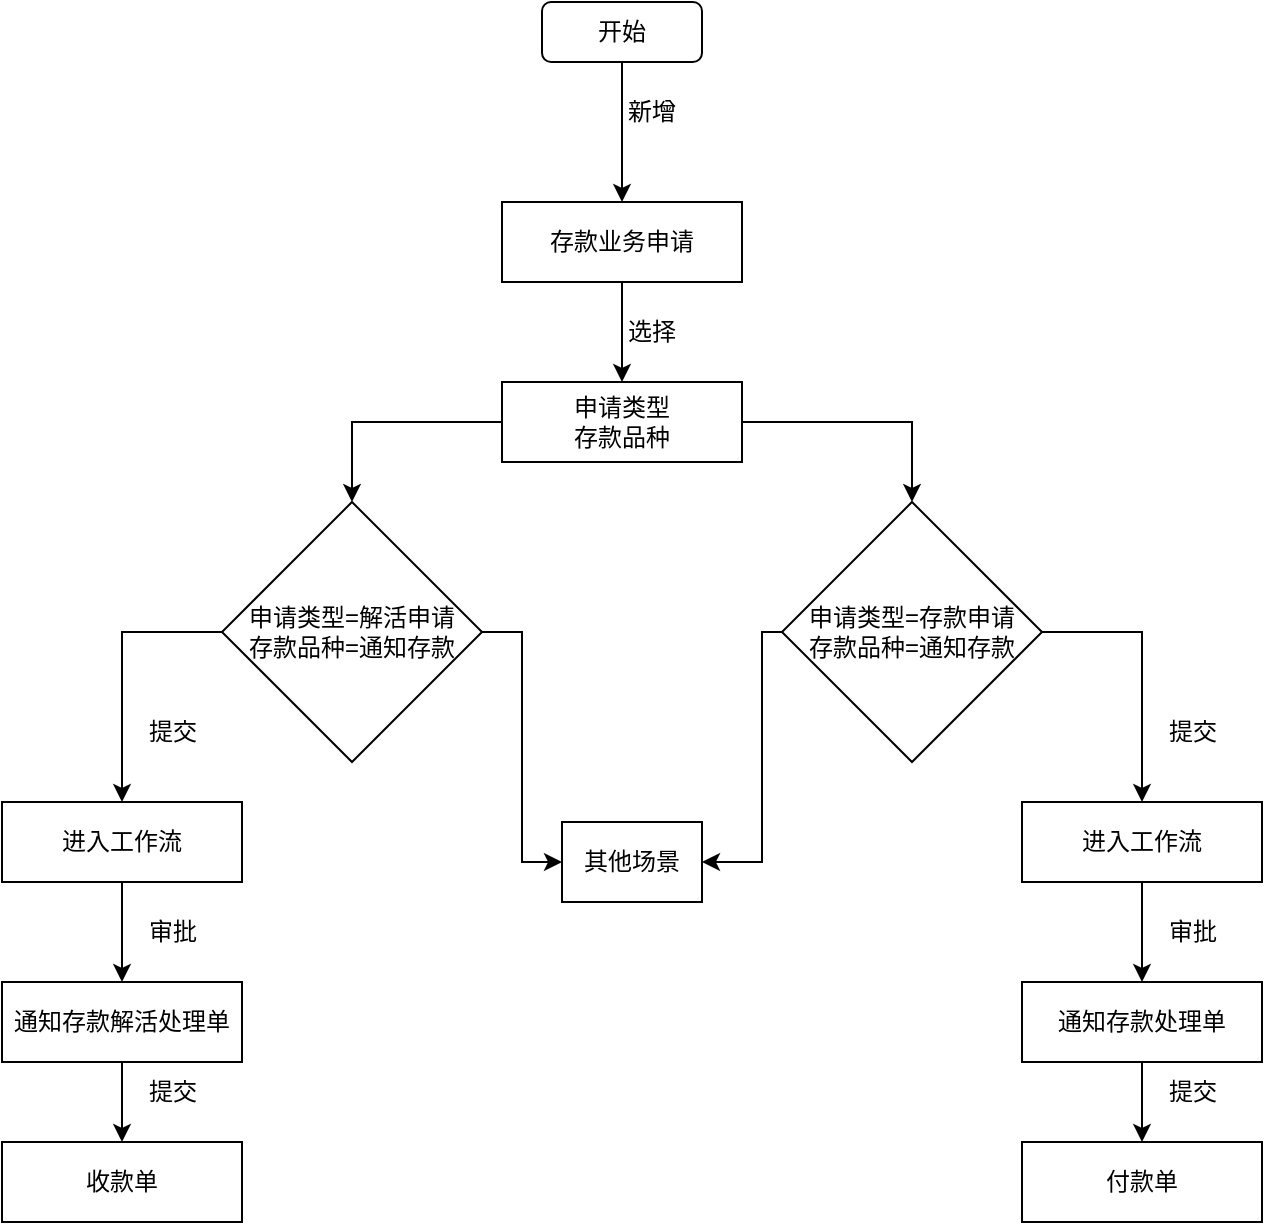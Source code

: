 <mxfile version="20.2.8" type="github">
  <diagram id="C5RBs43oDa-KdzZeNtuy" name="Page-1">
    <mxGraphModel dx="1128" dy="597" grid="1" gridSize="10" guides="1" tooltips="1" connect="1" arrows="1" fold="1" page="1" pageScale="1" pageWidth="1200" pageHeight="1920" math="0" shadow="0">
      <root>
        <mxCell id="WIyWlLk6GJQsqaUBKTNV-0" />
        <mxCell id="WIyWlLk6GJQsqaUBKTNV-1" parent="WIyWlLk6GJQsqaUBKTNV-0" />
        <mxCell id="y5GAB2u5dXnoahRUrNDX-1" style="edgeStyle=orthogonalEdgeStyle;rounded=0;orthogonalLoop=1;jettySize=auto;html=1;entryX=0.5;entryY=0;entryDx=0;entryDy=0;" edge="1" parent="WIyWlLk6GJQsqaUBKTNV-1" source="y5GAB2u5dXnoahRUrNDX-0" target="y5GAB2u5dXnoahRUrNDX-2">
          <mxGeometry relative="1" as="geometry">
            <mxPoint x="460" y="190.0" as="targetPoint" />
          </mxGeometry>
        </mxCell>
        <mxCell id="y5GAB2u5dXnoahRUrNDX-0" value="开始" style="rounded=1;whiteSpace=wrap;html=1;" vertex="1" parent="WIyWlLk6GJQsqaUBKTNV-1">
          <mxGeometry x="420" y="110" width="80" height="30" as="geometry" />
        </mxCell>
        <mxCell id="y5GAB2u5dXnoahRUrNDX-4" style="edgeStyle=orthogonalEdgeStyle;rounded=0;orthogonalLoop=1;jettySize=auto;html=1;" edge="1" parent="WIyWlLk6GJQsqaUBKTNV-1" source="y5GAB2u5dXnoahRUrNDX-2" target="y5GAB2u5dXnoahRUrNDX-7">
          <mxGeometry relative="1" as="geometry">
            <mxPoint x="460" y="320.0" as="targetPoint" />
          </mxGeometry>
        </mxCell>
        <mxCell id="y5GAB2u5dXnoahRUrNDX-2" value="存款业务申请" style="rounded=0;whiteSpace=wrap;html=1;" vertex="1" parent="WIyWlLk6GJQsqaUBKTNV-1">
          <mxGeometry x="400" y="210" width="120" height="40" as="geometry" />
        </mxCell>
        <mxCell id="y5GAB2u5dXnoahRUrNDX-3" value="新增" style="text;html=1;strokeColor=none;fillColor=none;align=center;verticalAlign=middle;whiteSpace=wrap;rounded=0;" vertex="1" parent="WIyWlLk6GJQsqaUBKTNV-1">
          <mxGeometry x="430" y="150" width="90" height="30" as="geometry" />
        </mxCell>
        <mxCell id="y5GAB2u5dXnoahRUrNDX-8" style="edgeStyle=orthogonalEdgeStyle;rounded=0;orthogonalLoop=1;jettySize=auto;html=1;entryX=0.5;entryY=0;entryDx=0;entryDy=0;" edge="1" parent="WIyWlLk6GJQsqaUBKTNV-1" source="y5GAB2u5dXnoahRUrNDX-7" target="y5GAB2u5dXnoahRUrNDX-9">
          <mxGeometry relative="1" as="geometry">
            <mxPoint x="350" y="400.0" as="targetPoint" />
          </mxGeometry>
        </mxCell>
        <mxCell id="y5GAB2u5dXnoahRUrNDX-12" style="edgeStyle=orthogonalEdgeStyle;rounded=0;orthogonalLoop=1;jettySize=auto;html=1;" edge="1" parent="WIyWlLk6GJQsqaUBKTNV-1" source="y5GAB2u5dXnoahRUrNDX-7" target="y5GAB2u5dXnoahRUrNDX-11">
          <mxGeometry relative="1" as="geometry" />
        </mxCell>
        <mxCell id="y5GAB2u5dXnoahRUrNDX-7" value="申请类型&lt;br&gt;存款品种" style="rounded=0;whiteSpace=wrap;html=1;" vertex="1" parent="WIyWlLk6GJQsqaUBKTNV-1">
          <mxGeometry x="400" y="300" width="120" height="40" as="geometry" />
        </mxCell>
        <mxCell id="y5GAB2u5dXnoahRUrNDX-16" style="edgeStyle=orthogonalEdgeStyle;rounded=0;orthogonalLoop=1;jettySize=auto;html=1;" edge="1" parent="WIyWlLk6GJQsqaUBKTNV-1" source="y5GAB2u5dXnoahRUrNDX-9" target="y5GAB2u5dXnoahRUrNDX-15">
          <mxGeometry relative="1" as="geometry">
            <Array as="points">
              <mxPoint x="210" y="425" />
            </Array>
          </mxGeometry>
        </mxCell>
        <mxCell id="y5GAB2u5dXnoahRUrNDX-35" style="edgeStyle=orthogonalEdgeStyle;rounded=0;orthogonalLoop=1;jettySize=auto;html=1;" edge="1" parent="WIyWlLk6GJQsqaUBKTNV-1" source="y5GAB2u5dXnoahRUrNDX-9" target="y5GAB2u5dXnoahRUrNDX-36">
          <mxGeometry relative="1" as="geometry">
            <mxPoint x="430" y="510" as="targetPoint" />
            <Array as="points">
              <mxPoint x="410" y="425" />
              <mxPoint x="410" y="540" />
            </Array>
          </mxGeometry>
        </mxCell>
        <mxCell id="y5GAB2u5dXnoahRUrNDX-9" value="申请类型=解活申请&lt;br&gt;存款品种=通知存款" style="rhombus;whiteSpace=wrap;html=1;" vertex="1" parent="WIyWlLk6GJQsqaUBKTNV-1">
          <mxGeometry x="260" y="360" width="130" height="130" as="geometry" />
        </mxCell>
        <mxCell id="y5GAB2u5dXnoahRUrNDX-10" value="选择" style="text;html=1;strokeColor=none;fillColor=none;align=center;verticalAlign=middle;whiteSpace=wrap;rounded=0;" vertex="1" parent="WIyWlLk6GJQsqaUBKTNV-1">
          <mxGeometry x="430" y="260" width="90" height="30" as="geometry" />
        </mxCell>
        <mxCell id="y5GAB2u5dXnoahRUrNDX-28" style="edgeStyle=orthogonalEdgeStyle;rounded=0;orthogonalLoop=1;jettySize=auto;html=1;" edge="1" parent="WIyWlLk6GJQsqaUBKTNV-1" source="y5GAB2u5dXnoahRUrNDX-11" target="y5GAB2u5dXnoahRUrNDX-24">
          <mxGeometry relative="1" as="geometry">
            <Array as="points">
              <mxPoint x="720" y="425" />
            </Array>
          </mxGeometry>
        </mxCell>
        <mxCell id="y5GAB2u5dXnoahRUrNDX-38" style="edgeStyle=orthogonalEdgeStyle;rounded=0;orthogonalLoop=1;jettySize=auto;html=1;" edge="1" parent="WIyWlLk6GJQsqaUBKTNV-1" source="y5GAB2u5dXnoahRUrNDX-11" target="y5GAB2u5dXnoahRUrNDX-36">
          <mxGeometry relative="1" as="geometry">
            <Array as="points">
              <mxPoint x="530" y="425" />
              <mxPoint x="530" y="540" />
            </Array>
          </mxGeometry>
        </mxCell>
        <mxCell id="y5GAB2u5dXnoahRUrNDX-11" value="申请类型=存款申请&lt;br&gt;存款品种=通知存款" style="rhombus;whiteSpace=wrap;html=1;" vertex="1" parent="WIyWlLk6GJQsqaUBKTNV-1">
          <mxGeometry x="540" y="360" width="130" height="130" as="geometry" />
        </mxCell>
        <mxCell id="y5GAB2u5dXnoahRUrNDX-19" style="edgeStyle=orthogonalEdgeStyle;rounded=0;orthogonalLoop=1;jettySize=auto;html=1;" edge="1" parent="WIyWlLk6GJQsqaUBKTNV-1" source="y5GAB2u5dXnoahRUrNDX-15" target="y5GAB2u5dXnoahRUrNDX-22">
          <mxGeometry relative="1" as="geometry">
            <mxPoint x="210" y="610" as="targetPoint" />
          </mxGeometry>
        </mxCell>
        <mxCell id="y5GAB2u5dXnoahRUrNDX-15" value="进入工作流" style="rounded=0;whiteSpace=wrap;html=1;" vertex="1" parent="WIyWlLk6GJQsqaUBKTNV-1">
          <mxGeometry x="150" y="510" width="120" height="40" as="geometry" />
        </mxCell>
        <mxCell id="y5GAB2u5dXnoahRUrNDX-17" value="提交" style="text;html=1;align=center;verticalAlign=middle;resizable=0;points=[];autosize=1;strokeColor=none;fillColor=none;" vertex="1" parent="WIyWlLk6GJQsqaUBKTNV-1">
          <mxGeometry x="210" y="460" width="50" height="30" as="geometry" />
        </mxCell>
        <mxCell id="y5GAB2u5dXnoahRUrNDX-20" value="审批" style="text;html=1;align=center;verticalAlign=middle;resizable=0;points=[];autosize=1;strokeColor=none;fillColor=none;" vertex="1" parent="WIyWlLk6GJQsqaUBKTNV-1">
          <mxGeometry x="210" y="560" width="50" height="30" as="geometry" />
        </mxCell>
        <mxCell id="y5GAB2u5dXnoahRUrNDX-30" style="edgeStyle=orthogonalEdgeStyle;rounded=0;orthogonalLoop=1;jettySize=auto;html=1;" edge="1" parent="WIyWlLk6GJQsqaUBKTNV-1" source="y5GAB2u5dXnoahRUrNDX-22" target="y5GAB2u5dXnoahRUrNDX-29">
          <mxGeometry relative="1" as="geometry" />
        </mxCell>
        <mxCell id="y5GAB2u5dXnoahRUrNDX-22" value="&lt;span style=&quot;text-align: left;&quot;&gt;通知存款解活处理单&lt;/span&gt;" style="rounded=0;whiteSpace=wrap;html=1;" vertex="1" parent="WIyWlLk6GJQsqaUBKTNV-1">
          <mxGeometry x="150" y="600" width="120" height="40" as="geometry" />
        </mxCell>
        <mxCell id="y5GAB2u5dXnoahRUrNDX-23" style="edgeStyle=orthogonalEdgeStyle;rounded=0;orthogonalLoop=1;jettySize=auto;html=1;" edge="1" parent="WIyWlLk6GJQsqaUBKTNV-1" source="y5GAB2u5dXnoahRUrNDX-24" target="y5GAB2u5dXnoahRUrNDX-27">
          <mxGeometry relative="1" as="geometry">
            <mxPoint x="720" y="610" as="targetPoint" />
          </mxGeometry>
        </mxCell>
        <mxCell id="y5GAB2u5dXnoahRUrNDX-24" value="进入工作流" style="rounded=0;whiteSpace=wrap;html=1;" vertex="1" parent="WIyWlLk6GJQsqaUBKTNV-1">
          <mxGeometry x="660" y="510" width="120" height="40" as="geometry" />
        </mxCell>
        <mxCell id="y5GAB2u5dXnoahRUrNDX-25" value="提交" style="text;html=1;align=center;verticalAlign=middle;resizable=0;points=[];autosize=1;strokeColor=none;fillColor=none;" vertex="1" parent="WIyWlLk6GJQsqaUBKTNV-1">
          <mxGeometry x="720" y="460" width="50" height="30" as="geometry" />
        </mxCell>
        <mxCell id="y5GAB2u5dXnoahRUrNDX-26" value="审批" style="text;html=1;align=center;verticalAlign=middle;resizable=0;points=[];autosize=1;strokeColor=none;fillColor=none;" vertex="1" parent="WIyWlLk6GJQsqaUBKTNV-1">
          <mxGeometry x="720" y="560" width="50" height="30" as="geometry" />
        </mxCell>
        <mxCell id="y5GAB2u5dXnoahRUrNDX-33" style="edgeStyle=orthogonalEdgeStyle;rounded=0;orthogonalLoop=1;jettySize=auto;html=1;entryX=0.5;entryY=0;entryDx=0;entryDy=0;" edge="1" parent="WIyWlLk6GJQsqaUBKTNV-1" source="y5GAB2u5dXnoahRUrNDX-27" target="y5GAB2u5dXnoahRUrNDX-32">
          <mxGeometry relative="1" as="geometry" />
        </mxCell>
        <mxCell id="y5GAB2u5dXnoahRUrNDX-27" value="&lt;span style=&quot;text-align: left;&quot;&gt;通知存款处理单&lt;/span&gt;" style="rounded=0;whiteSpace=wrap;html=1;" vertex="1" parent="WIyWlLk6GJQsqaUBKTNV-1">
          <mxGeometry x="660" y="600" width="120" height="40" as="geometry" />
        </mxCell>
        <mxCell id="y5GAB2u5dXnoahRUrNDX-29" value="收款单" style="rounded=0;whiteSpace=wrap;html=1;" vertex="1" parent="WIyWlLk6GJQsqaUBKTNV-1">
          <mxGeometry x="150" y="680" width="120" height="40" as="geometry" />
        </mxCell>
        <mxCell id="y5GAB2u5dXnoahRUrNDX-31" value="提交" style="text;html=1;align=center;verticalAlign=middle;resizable=0;points=[];autosize=1;strokeColor=none;fillColor=none;" vertex="1" parent="WIyWlLk6GJQsqaUBKTNV-1">
          <mxGeometry x="210" y="640" width="50" height="30" as="geometry" />
        </mxCell>
        <mxCell id="y5GAB2u5dXnoahRUrNDX-32" value="付款单" style="rounded=0;whiteSpace=wrap;html=1;" vertex="1" parent="WIyWlLk6GJQsqaUBKTNV-1">
          <mxGeometry x="660" y="680" width="120" height="40" as="geometry" />
        </mxCell>
        <mxCell id="y5GAB2u5dXnoahRUrNDX-34" value="提交" style="text;html=1;align=center;verticalAlign=middle;resizable=0;points=[];autosize=1;strokeColor=none;fillColor=none;" vertex="1" parent="WIyWlLk6GJQsqaUBKTNV-1">
          <mxGeometry x="720" y="640" width="50" height="30" as="geometry" />
        </mxCell>
        <mxCell id="y5GAB2u5dXnoahRUrNDX-36" value="其他场景" style="rounded=0;whiteSpace=wrap;html=1;" vertex="1" parent="WIyWlLk6GJQsqaUBKTNV-1">
          <mxGeometry x="430" y="520" width="70" height="40" as="geometry" />
        </mxCell>
      </root>
    </mxGraphModel>
  </diagram>
</mxfile>
